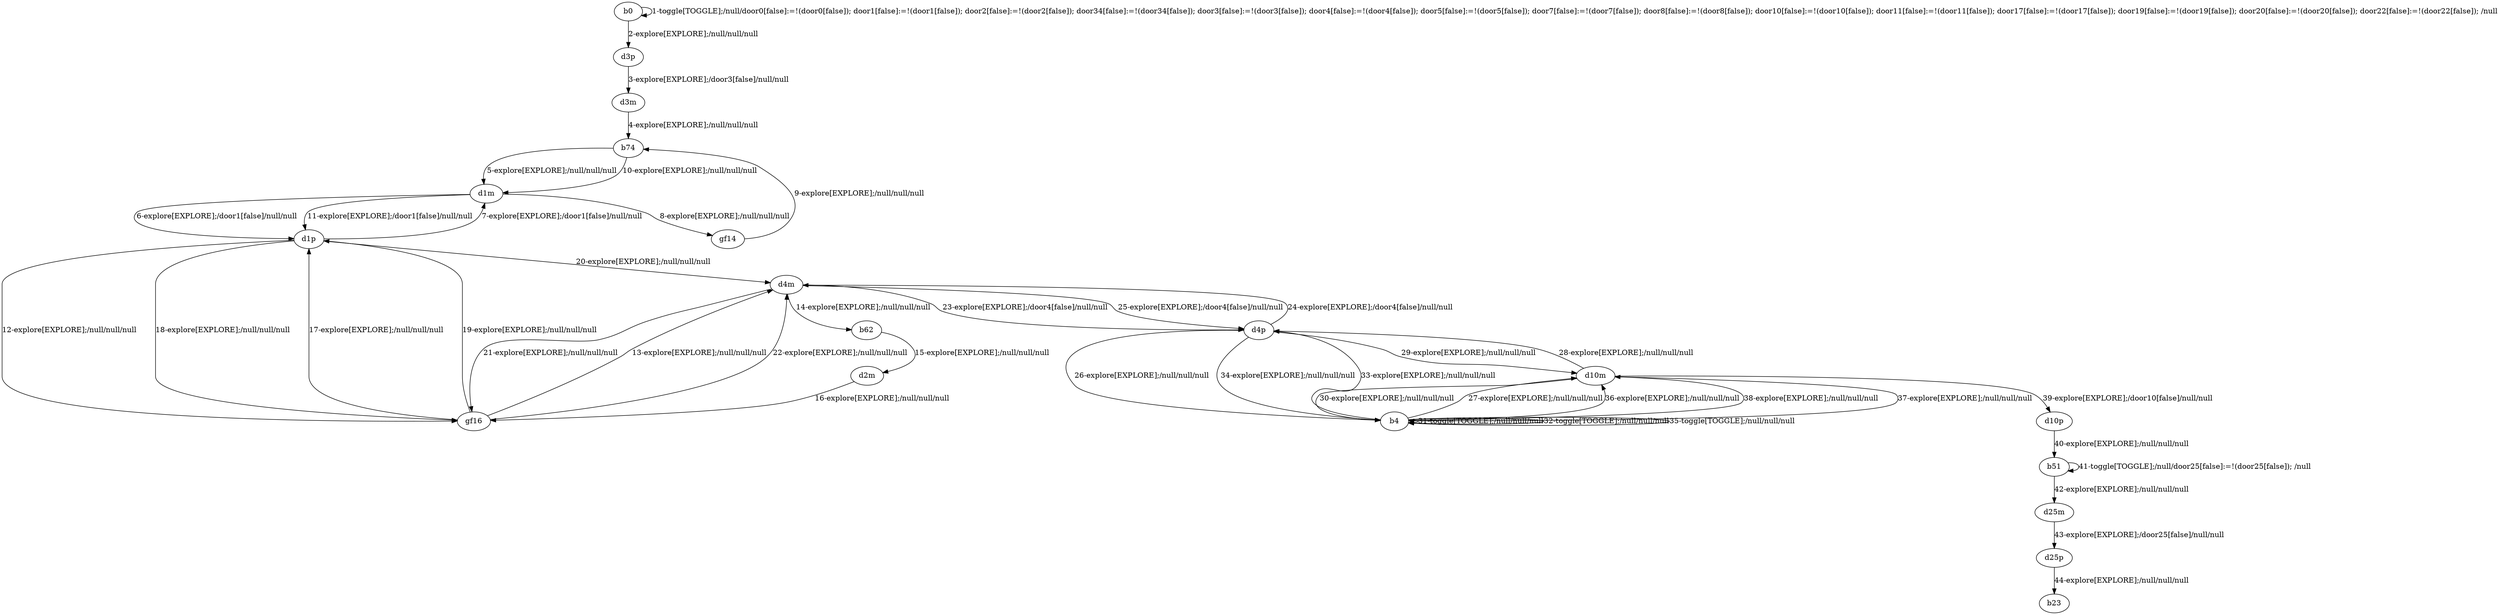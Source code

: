 # Total number of goals covered by this test: 1
# d25p --> b23

digraph g {
"b0" -> "b0" [label = "1-toggle[TOGGLE];/null/door0[false]:=!(door0[false]); door1[false]:=!(door1[false]); door2[false]:=!(door2[false]); door34[false]:=!(door34[false]); door3[false]:=!(door3[false]); door4[false]:=!(door4[false]); door5[false]:=!(door5[false]); door7[false]:=!(door7[false]); door8[false]:=!(door8[false]); door10[false]:=!(door10[false]); door11[false]:=!(door11[false]); door17[false]:=!(door17[false]); door19[false]:=!(door19[false]); door20[false]:=!(door20[false]); door22[false]:=!(door22[false]); /null"];
"b0" -> "d3p" [label = "2-explore[EXPLORE];/null/null/null"];
"d3p" -> "d3m" [label = "3-explore[EXPLORE];/door3[false]/null/null"];
"d3m" -> "b74" [label = "4-explore[EXPLORE];/null/null/null"];
"b74" -> "d1m" [label = "5-explore[EXPLORE];/null/null/null"];
"d1m" -> "d1p" [label = "6-explore[EXPLORE];/door1[false]/null/null"];
"d1p" -> "d1m" [label = "7-explore[EXPLORE];/door1[false]/null/null"];
"d1m" -> "gf14" [label = "8-explore[EXPLORE];/null/null/null"];
"gf14" -> "b74" [label = "9-explore[EXPLORE];/null/null/null"];
"b74" -> "d1m" [label = "10-explore[EXPLORE];/null/null/null"];
"d1m" -> "d1p" [label = "11-explore[EXPLORE];/door1[false]/null/null"];
"d1p" -> "gf16" [label = "12-explore[EXPLORE];/null/null/null"];
"gf16" -> "d4m" [label = "13-explore[EXPLORE];/null/null/null"];
"d4m" -> "b62" [label = "14-explore[EXPLORE];/null/null/null"];
"b62" -> "d2m" [label = "15-explore[EXPLORE];/null/null/null"];
"d2m" -> "gf16" [label = "16-explore[EXPLORE];/null/null/null"];
"gf16" -> "d1p" [label = "17-explore[EXPLORE];/null/null/null"];
"d1p" -> "gf16" [label = "18-explore[EXPLORE];/null/null/null"];
"gf16" -> "d1p" [label = "19-explore[EXPLORE];/null/null/null"];
"d1p" -> "d4m" [label = "20-explore[EXPLORE];/null/null/null"];
"d4m" -> "gf16" [label = "21-explore[EXPLORE];/null/null/null"];
"gf16" -> "d4m" [label = "22-explore[EXPLORE];/null/null/null"];
"d4m" -> "d4p" [label = "23-explore[EXPLORE];/door4[false]/null/null"];
"d4p" -> "d4m" [label = "24-explore[EXPLORE];/door4[false]/null/null"];
"d4m" -> "d4p" [label = "25-explore[EXPLORE];/door4[false]/null/null"];
"d4p" -> "b4" [label = "26-explore[EXPLORE];/null/null/null"];
"b4" -> "d10m" [label = "27-explore[EXPLORE];/null/null/null"];
"d10m" -> "d4p" [label = "28-explore[EXPLORE];/null/null/null"];
"d4p" -> "d10m" [label = "29-explore[EXPLORE];/null/null/null"];
"d10m" -> "b4" [label = "30-explore[EXPLORE];/null/null/null"];
"b4" -> "b4" [label = "31-toggle[TOGGLE];/null/null/null"];
"b4" -> "b4" [label = "32-toggle[TOGGLE];/null/null/null"];
"b4" -> "d4p" [label = "33-explore[EXPLORE];/null/null/null"];
"d4p" -> "b4" [label = "34-explore[EXPLORE];/null/null/null"];
"b4" -> "b4" [label = "35-toggle[TOGGLE];/null/null/null"];
"b4" -> "d10m" [label = "36-explore[EXPLORE];/null/null/null"];
"d10m" -> "b4" [label = "37-explore[EXPLORE];/null/null/null"];
"b4" -> "d10m" [label = "38-explore[EXPLORE];/null/null/null"];
"d10m" -> "d10p" [label = "39-explore[EXPLORE];/door10[false]/null/null"];
"d10p" -> "b51" [label = "40-explore[EXPLORE];/null/null/null"];
"b51" -> "b51" [label = "41-toggle[TOGGLE];/null/door25[false]:=!(door25[false]); /null"];
"b51" -> "d25m" [label = "42-explore[EXPLORE];/null/null/null"];
"d25m" -> "d25p" [label = "43-explore[EXPLORE];/door25[false]/null/null"];
"d25p" -> "b23" [label = "44-explore[EXPLORE];/null/null/null"];
}